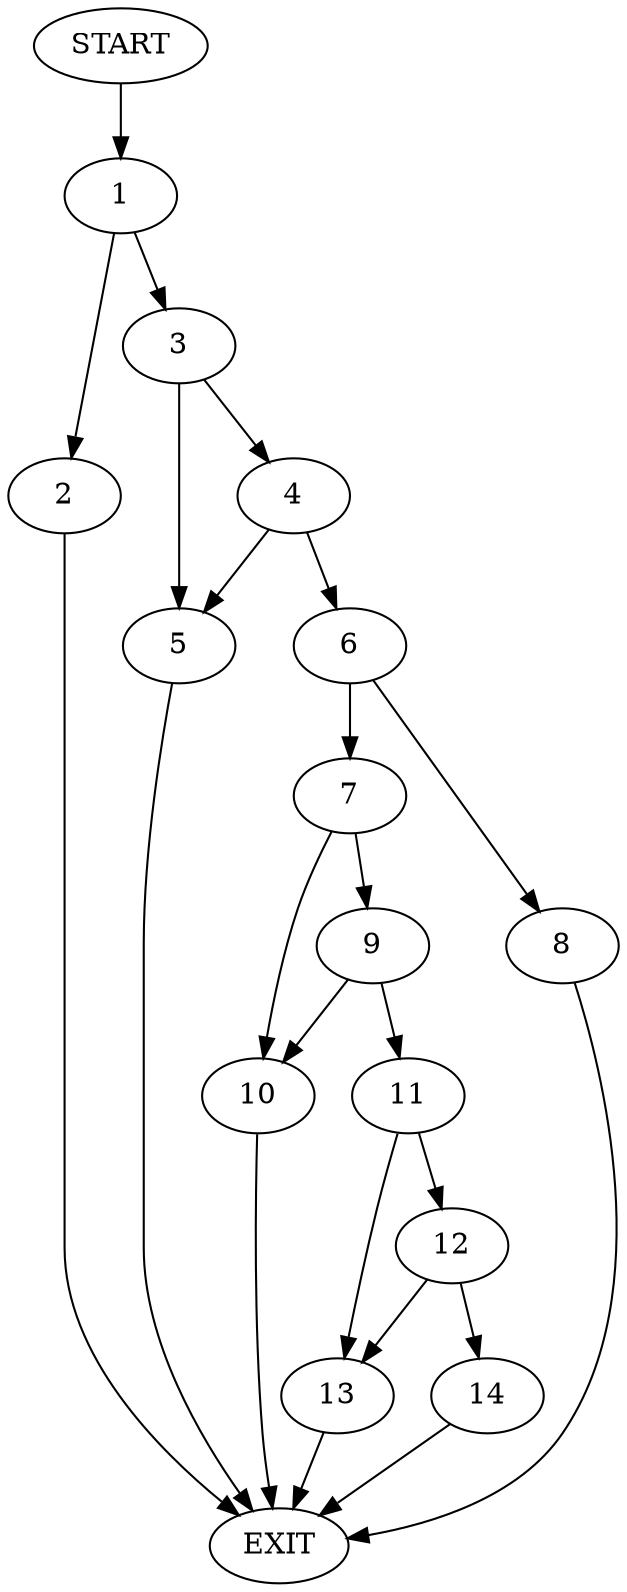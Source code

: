 digraph {
0 [label="START"]
15 [label="EXIT"]
0 -> 1
1 -> 2
1 -> 3
3 -> 4
3 -> 5
2 -> 15
5 -> 15
4 -> 6
4 -> 5
6 -> 7
6 -> 8
8 -> 15
7 -> 9
7 -> 10
10 -> 15
9 -> 11
9 -> 10
11 -> 12
11 -> 13
13 -> 15
12 -> 14
12 -> 13
14 -> 15
}
